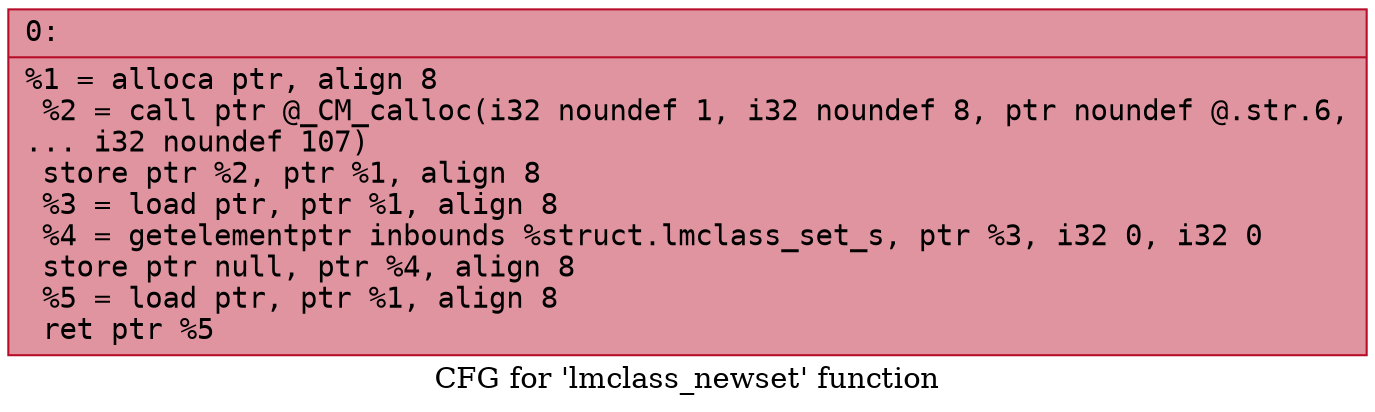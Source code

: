 digraph "CFG for 'lmclass_newset' function" {
	label="CFG for 'lmclass_newset' function";

	Node0x600000f7e210 [shape=record,color="#b70d28ff", style=filled, fillcolor="#b70d2870" fontname="Courier",label="{0:\l|  %1 = alloca ptr, align 8\l  %2 = call ptr @_CM_calloc(i32 noundef 1, i32 noundef 8, ptr noundef @.str.6,\l... i32 noundef 107)\l  store ptr %2, ptr %1, align 8\l  %3 = load ptr, ptr %1, align 8\l  %4 = getelementptr inbounds %struct.lmclass_set_s, ptr %3, i32 0, i32 0\l  store ptr null, ptr %4, align 8\l  %5 = load ptr, ptr %1, align 8\l  ret ptr %5\l}"];
}
